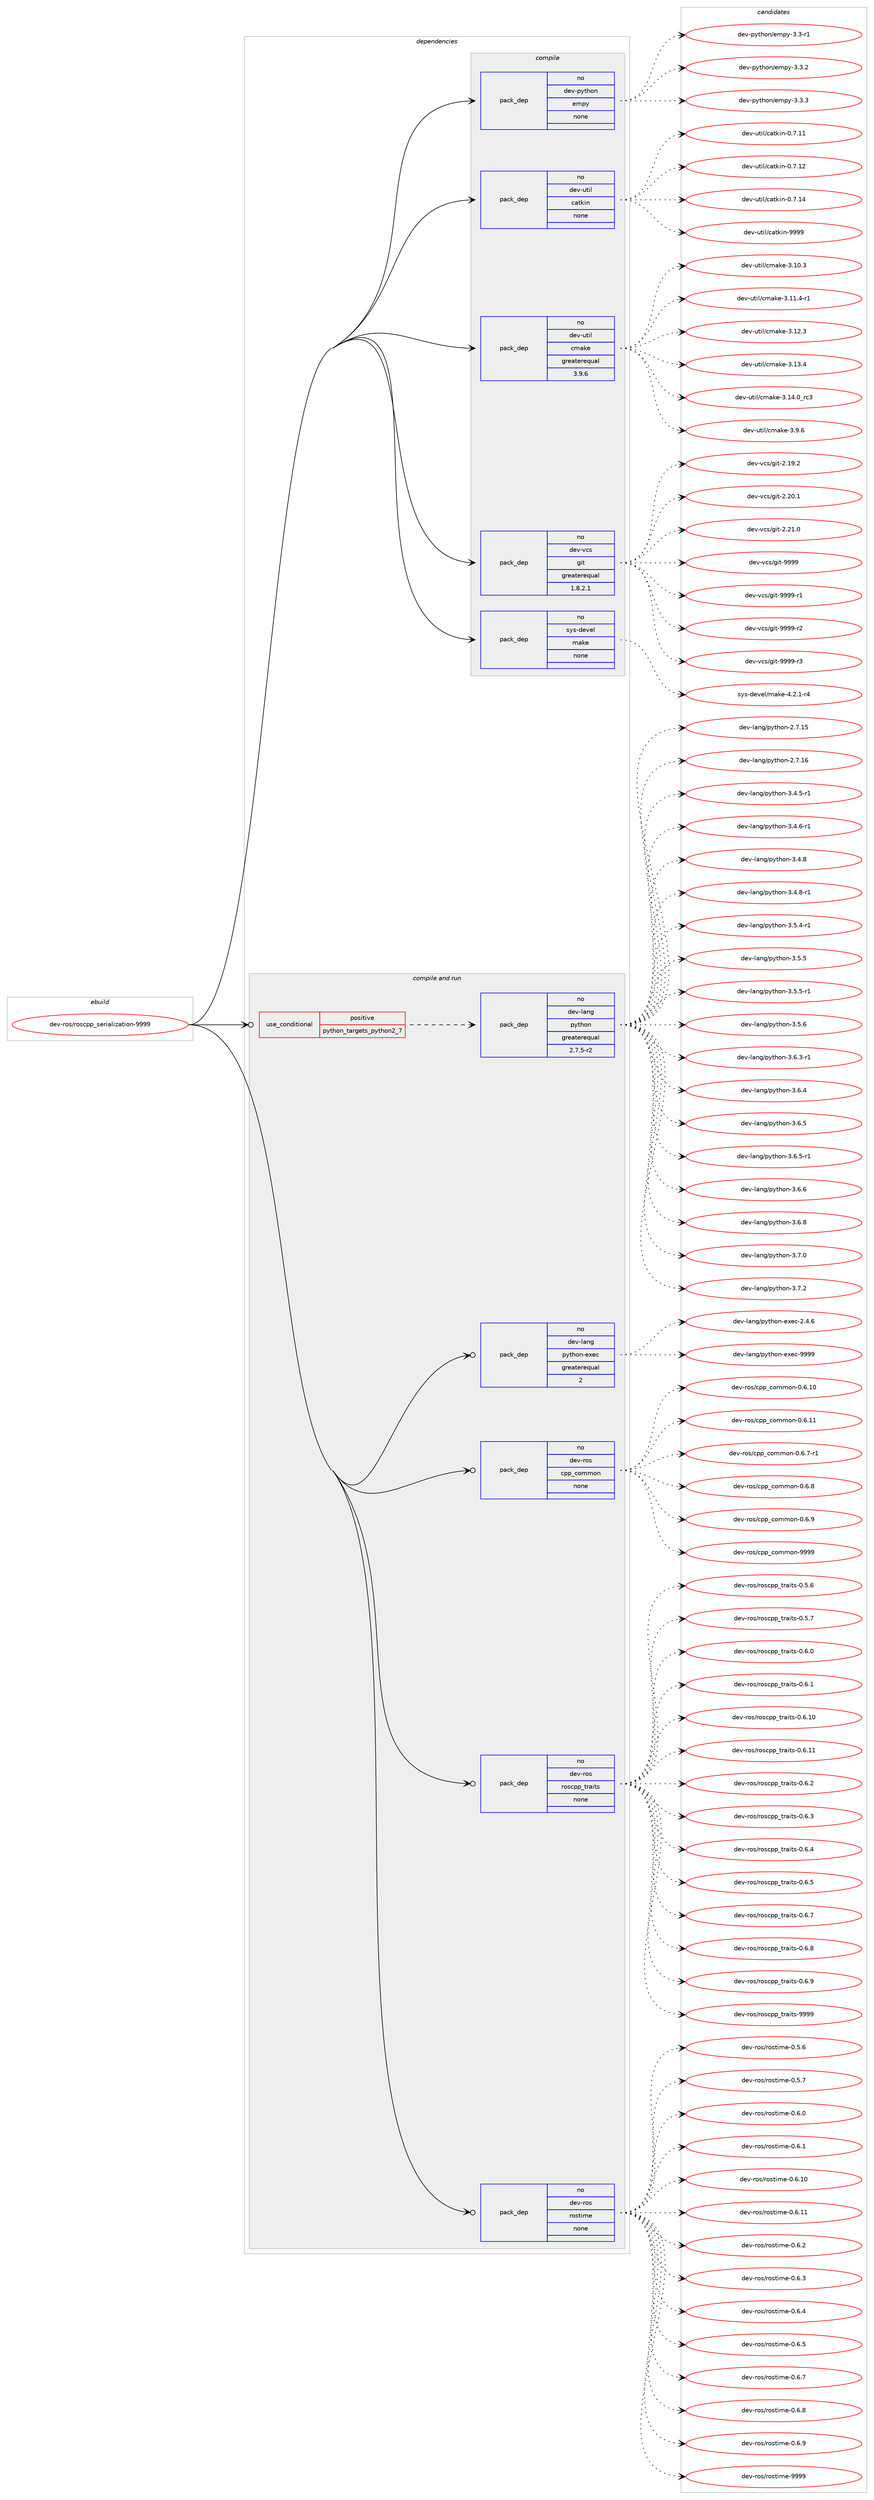 digraph prolog {

# *************
# Graph options
# *************

newrank=true;
concentrate=true;
compound=true;
graph [rankdir=LR,fontname=Helvetica,fontsize=10,ranksep=1.5];#, ranksep=2.5, nodesep=0.2];
edge  [arrowhead=vee];
node  [fontname=Helvetica,fontsize=10];

# **********
# The ebuild
# **********

subgraph cluster_leftcol {
color=gray;
rank=same;
label=<<i>ebuild</i>>;
id [label="dev-ros/roscpp_serialization-9999", color=red, width=4, href="../dev-ros/roscpp_serialization-9999.svg"];
}

# ****************
# The dependencies
# ****************

subgraph cluster_midcol {
color=gray;
label=<<i>dependencies</i>>;
subgraph cluster_compile {
fillcolor="#eeeeee";
style=filled;
label=<<i>compile</i>>;
subgraph pack1051574 {
dependency1464776 [label=<<TABLE BORDER="0" CELLBORDER="1" CELLSPACING="0" CELLPADDING="4" WIDTH="220"><TR><TD ROWSPAN="6" CELLPADDING="30">pack_dep</TD></TR><TR><TD WIDTH="110">no</TD></TR><TR><TD>dev-python</TD></TR><TR><TD>empy</TD></TR><TR><TD>none</TD></TR><TR><TD></TD></TR></TABLE>>, shape=none, color=blue];
}
id:e -> dependency1464776:w [weight=20,style="solid",arrowhead="vee"];
subgraph pack1051575 {
dependency1464777 [label=<<TABLE BORDER="0" CELLBORDER="1" CELLSPACING="0" CELLPADDING="4" WIDTH="220"><TR><TD ROWSPAN="6" CELLPADDING="30">pack_dep</TD></TR><TR><TD WIDTH="110">no</TD></TR><TR><TD>dev-util</TD></TR><TR><TD>catkin</TD></TR><TR><TD>none</TD></TR><TR><TD></TD></TR></TABLE>>, shape=none, color=blue];
}
id:e -> dependency1464777:w [weight=20,style="solid",arrowhead="vee"];
subgraph pack1051576 {
dependency1464778 [label=<<TABLE BORDER="0" CELLBORDER="1" CELLSPACING="0" CELLPADDING="4" WIDTH="220"><TR><TD ROWSPAN="6" CELLPADDING="30">pack_dep</TD></TR><TR><TD WIDTH="110">no</TD></TR><TR><TD>dev-util</TD></TR><TR><TD>cmake</TD></TR><TR><TD>greaterequal</TD></TR><TR><TD>3.9.6</TD></TR></TABLE>>, shape=none, color=blue];
}
id:e -> dependency1464778:w [weight=20,style="solid",arrowhead="vee"];
subgraph pack1051577 {
dependency1464779 [label=<<TABLE BORDER="0" CELLBORDER="1" CELLSPACING="0" CELLPADDING="4" WIDTH="220"><TR><TD ROWSPAN="6" CELLPADDING="30">pack_dep</TD></TR><TR><TD WIDTH="110">no</TD></TR><TR><TD>dev-vcs</TD></TR><TR><TD>git</TD></TR><TR><TD>greaterequal</TD></TR><TR><TD>1.8.2.1</TD></TR></TABLE>>, shape=none, color=blue];
}
id:e -> dependency1464779:w [weight=20,style="solid",arrowhead="vee"];
subgraph pack1051578 {
dependency1464780 [label=<<TABLE BORDER="0" CELLBORDER="1" CELLSPACING="0" CELLPADDING="4" WIDTH="220"><TR><TD ROWSPAN="6" CELLPADDING="30">pack_dep</TD></TR><TR><TD WIDTH="110">no</TD></TR><TR><TD>sys-devel</TD></TR><TR><TD>make</TD></TR><TR><TD>none</TD></TR><TR><TD></TD></TR></TABLE>>, shape=none, color=blue];
}
id:e -> dependency1464780:w [weight=20,style="solid",arrowhead="vee"];
}
subgraph cluster_compileandrun {
fillcolor="#eeeeee";
style=filled;
label=<<i>compile and run</i>>;
subgraph cond389812 {
dependency1464781 [label=<<TABLE BORDER="0" CELLBORDER="1" CELLSPACING="0" CELLPADDING="4"><TR><TD ROWSPAN="3" CELLPADDING="10">use_conditional</TD></TR><TR><TD>positive</TD></TR><TR><TD>python_targets_python2_7</TD></TR></TABLE>>, shape=none, color=red];
subgraph pack1051579 {
dependency1464782 [label=<<TABLE BORDER="0" CELLBORDER="1" CELLSPACING="0" CELLPADDING="4" WIDTH="220"><TR><TD ROWSPAN="6" CELLPADDING="30">pack_dep</TD></TR><TR><TD WIDTH="110">no</TD></TR><TR><TD>dev-lang</TD></TR><TR><TD>python</TD></TR><TR><TD>greaterequal</TD></TR><TR><TD>2.7.5-r2</TD></TR></TABLE>>, shape=none, color=blue];
}
dependency1464781:e -> dependency1464782:w [weight=20,style="dashed",arrowhead="vee"];
}
id:e -> dependency1464781:w [weight=20,style="solid",arrowhead="odotvee"];
subgraph pack1051580 {
dependency1464783 [label=<<TABLE BORDER="0" CELLBORDER="1" CELLSPACING="0" CELLPADDING="4" WIDTH="220"><TR><TD ROWSPAN="6" CELLPADDING="30">pack_dep</TD></TR><TR><TD WIDTH="110">no</TD></TR><TR><TD>dev-lang</TD></TR><TR><TD>python-exec</TD></TR><TR><TD>greaterequal</TD></TR><TR><TD>2</TD></TR></TABLE>>, shape=none, color=blue];
}
id:e -> dependency1464783:w [weight=20,style="solid",arrowhead="odotvee"];
subgraph pack1051581 {
dependency1464784 [label=<<TABLE BORDER="0" CELLBORDER="1" CELLSPACING="0" CELLPADDING="4" WIDTH="220"><TR><TD ROWSPAN="6" CELLPADDING="30">pack_dep</TD></TR><TR><TD WIDTH="110">no</TD></TR><TR><TD>dev-ros</TD></TR><TR><TD>cpp_common</TD></TR><TR><TD>none</TD></TR><TR><TD></TD></TR></TABLE>>, shape=none, color=blue];
}
id:e -> dependency1464784:w [weight=20,style="solid",arrowhead="odotvee"];
subgraph pack1051582 {
dependency1464785 [label=<<TABLE BORDER="0" CELLBORDER="1" CELLSPACING="0" CELLPADDING="4" WIDTH="220"><TR><TD ROWSPAN="6" CELLPADDING="30">pack_dep</TD></TR><TR><TD WIDTH="110">no</TD></TR><TR><TD>dev-ros</TD></TR><TR><TD>roscpp_traits</TD></TR><TR><TD>none</TD></TR><TR><TD></TD></TR></TABLE>>, shape=none, color=blue];
}
id:e -> dependency1464785:w [weight=20,style="solid",arrowhead="odotvee"];
subgraph pack1051583 {
dependency1464786 [label=<<TABLE BORDER="0" CELLBORDER="1" CELLSPACING="0" CELLPADDING="4" WIDTH="220"><TR><TD ROWSPAN="6" CELLPADDING="30">pack_dep</TD></TR><TR><TD WIDTH="110">no</TD></TR><TR><TD>dev-ros</TD></TR><TR><TD>rostime</TD></TR><TR><TD>none</TD></TR><TR><TD></TD></TR></TABLE>>, shape=none, color=blue];
}
id:e -> dependency1464786:w [weight=20,style="solid",arrowhead="odotvee"];
}
subgraph cluster_run {
fillcolor="#eeeeee";
style=filled;
label=<<i>run</i>>;
}
}

# **************
# The candidates
# **************

subgraph cluster_choices {
rank=same;
color=gray;
label=<<i>candidates</i>>;

subgraph choice1051574 {
color=black;
nodesep=1;
choice1001011184511212111610411111047101109112121455146514511449 [label="dev-python/empy-3.3-r1", color=red, width=4,href="../dev-python/empy-3.3-r1.svg"];
choice1001011184511212111610411111047101109112121455146514650 [label="dev-python/empy-3.3.2", color=red, width=4,href="../dev-python/empy-3.3.2.svg"];
choice1001011184511212111610411111047101109112121455146514651 [label="dev-python/empy-3.3.3", color=red, width=4,href="../dev-python/empy-3.3.3.svg"];
dependency1464776:e -> choice1001011184511212111610411111047101109112121455146514511449:w [style=dotted,weight="100"];
dependency1464776:e -> choice1001011184511212111610411111047101109112121455146514650:w [style=dotted,weight="100"];
dependency1464776:e -> choice1001011184511212111610411111047101109112121455146514651:w [style=dotted,weight="100"];
}
subgraph choice1051575 {
color=black;
nodesep=1;
choice1001011184511711610510847999711610710511045484655464949 [label="dev-util/catkin-0.7.11", color=red, width=4,href="../dev-util/catkin-0.7.11.svg"];
choice1001011184511711610510847999711610710511045484655464950 [label="dev-util/catkin-0.7.12", color=red, width=4,href="../dev-util/catkin-0.7.12.svg"];
choice1001011184511711610510847999711610710511045484655464952 [label="dev-util/catkin-0.7.14", color=red, width=4,href="../dev-util/catkin-0.7.14.svg"];
choice100101118451171161051084799971161071051104557575757 [label="dev-util/catkin-9999", color=red, width=4,href="../dev-util/catkin-9999.svg"];
dependency1464777:e -> choice1001011184511711610510847999711610710511045484655464949:w [style=dotted,weight="100"];
dependency1464777:e -> choice1001011184511711610510847999711610710511045484655464950:w [style=dotted,weight="100"];
dependency1464777:e -> choice1001011184511711610510847999711610710511045484655464952:w [style=dotted,weight="100"];
dependency1464777:e -> choice100101118451171161051084799971161071051104557575757:w [style=dotted,weight="100"];
}
subgraph choice1051576 {
color=black;
nodesep=1;
choice1001011184511711610510847991099710710145514649484651 [label="dev-util/cmake-3.10.3", color=red, width=4,href="../dev-util/cmake-3.10.3.svg"];
choice10010111845117116105108479910997107101455146494946524511449 [label="dev-util/cmake-3.11.4-r1", color=red, width=4,href="../dev-util/cmake-3.11.4-r1.svg"];
choice1001011184511711610510847991099710710145514649504651 [label="dev-util/cmake-3.12.3", color=red, width=4,href="../dev-util/cmake-3.12.3.svg"];
choice1001011184511711610510847991099710710145514649514652 [label="dev-util/cmake-3.13.4", color=red, width=4,href="../dev-util/cmake-3.13.4.svg"];
choice1001011184511711610510847991099710710145514649524648951149951 [label="dev-util/cmake-3.14.0_rc3", color=red, width=4,href="../dev-util/cmake-3.14.0_rc3.svg"];
choice10010111845117116105108479910997107101455146574654 [label="dev-util/cmake-3.9.6", color=red, width=4,href="../dev-util/cmake-3.9.6.svg"];
dependency1464778:e -> choice1001011184511711610510847991099710710145514649484651:w [style=dotted,weight="100"];
dependency1464778:e -> choice10010111845117116105108479910997107101455146494946524511449:w [style=dotted,weight="100"];
dependency1464778:e -> choice1001011184511711610510847991099710710145514649504651:w [style=dotted,weight="100"];
dependency1464778:e -> choice1001011184511711610510847991099710710145514649514652:w [style=dotted,weight="100"];
dependency1464778:e -> choice1001011184511711610510847991099710710145514649524648951149951:w [style=dotted,weight="100"];
dependency1464778:e -> choice10010111845117116105108479910997107101455146574654:w [style=dotted,weight="100"];
}
subgraph choice1051577 {
color=black;
nodesep=1;
choice10010111845118991154710310511645504649574650 [label="dev-vcs/git-2.19.2", color=red, width=4,href="../dev-vcs/git-2.19.2.svg"];
choice10010111845118991154710310511645504650484649 [label="dev-vcs/git-2.20.1", color=red, width=4,href="../dev-vcs/git-2.20.1.svg"];
choice10010111845118991154710310511645504650494648 [label="dev-vcs/git-2.21.0", color=red, width=4,href="../dev-vcs/git-2.21.0.svg"];
choice1001011184511899115471031051164557575757 [label="dev-vcs/git-9999", color=red, width=4,href="../dev-vcs/git-9999.svg"];
choice10010111845118991154710310511645575757574511449 [label="dev-vcs/git-9999-r1", color=red, width=4,href="../dev-vcs/git-9999-r1.svg"];
choice10010111845118991154710310511645575757574511450 [label="dev-vcs/git-9999-r2", color=red, width=4,href="../dev-vcs/git-9999-r2.svg"];
choice10010111845118991154710310511645575757574511451 [label="dev-vcs/git-9999-r3", color=red, width=4,href="../dev-vcs/git-9999-r3.svg"];
dependency1464779:e -> choice10010111845118991154710310511645504649574650:w [style=dotted,weight="100"];
dependency1464779:e -> choice10010111845118991154710310511645504650484649:w [style=dotted,weight="100"];
dependency1464779:e -> choice10010111845118991154710310511645504650494648:w [style=dotted,weight="100"];
dependency1464779:e -> choice1001011184511899115471031051164557575757:w [style=dotted,weight="100"];
dependency1464779:e -> choice10010111845118991154710310511645575757574511449:w [style=dotted,weight="100"];
dependency1464779:e -> choice10010111845118991154710310511645575757574511450:w [style=dotted,weight="100"];
dependency1464779:e -> choice10010111845118991154710310511645575757574511451:w [style=dotted,weight="100"];
}
subgraph choice1051578 {
color=black;
nodesep=1;
choice1151211154510010111810110847109971071014552465046494511452 [label="sys-devel/make-4.2.1-r4", color=red, width=4,href="../sys-devel/make-4.2.1-r4.svg"];
dependency1464780:e -> choice1151211154510010111810110847109971071014552465046494511452:w [style=dotted,weight="100"];
}
subgraph choice1051579 {
color=black;
nodesep=1;
choice10010111845108971101034711212111610411111045504655464953 [label="dev-lang/python-2.7.15", color=red, width=4,href="../dev-lang/python-2.7.15.svg"];
choice10010111845108971101034711212111610411111045504655464954 [label="dev-lang/python-2.7.16", color=red, width=4,href="../dev-lang/python-2.7.16.svg"];
choice1001011184510897110103471121211161041111104551465246534511449 [label="dev-lang/python-3.4.5-r1", color=red, width=4,href="../dev-lang/python-3.4.5-r1.svg"];
choice1001011184510897110103471121211161041111104551465246544511449 [label="dev-lang/python-3.4.6-r1", color=red, width=4,href="../dev-lang/python-3.4.6-r1.svg"];
choice100101118451089711010347112121116104111110455146524656 [label="dev-lang/python-3.4.8", color=red, width=4,href="../dev-lang/python-3.4.8.svg"];
choice1001011184510897110103471121211161041111104551465246564511449 [label="dev-lang/python-3.4.8-r1", color=red, width=4,href="../dev-lang/python-3.4.8-r1.svg"];
choice1001011184510897110103471121211161041111104551465346524511449 [label="dev-lang/python-3.5.4-r1", color=red, width=4,href="../dev-lang/python-3.5.4-r1.svg"];
choice100101118451089711010347112121116104111110455146534653 [label="dev-lang/python-3.5.5", color=red, width=4,href="../dev-lang/python-3.5.5.svg"];
choice1001011184510897110103471121211161041111104551465346534511449 [label="dev-lang/python-3.5.5-r1", color=red, width=4,href="../dev-lang/python-3.5.5-r1.svg"];
choice100101118451089711010347112121116104111110455146534654 [label="dev-lang/python-3.5.6", color=red, width=4,href="../dev-lang/python-3.5.6.svg"];
choice1001011184510897110103471121211161041111104551465446514511449 [label="dev-lang/python-3.6.3-r1", color=red, width=4,href="../dev-lang/python-3.6.3-r1.svg"];
choice100101118451089711010347112121116104111110455146544652 [label="dev-lang/python-3.6.4", color=red, width=4,href="../dev-lang/python-3.6.4.svg"];
choice100101118451089711010347112121116104111110455146544653 [label="dev-lang/python-3.6.5", color=red, width=4,href="../dev-lang/python-3.6.5.svg"];
choice1001011184510897110103471121211161041111104551465446534511449 [label="dev-lang/python-3.6.5-r1", color=red, width=4,href="../dev-lang/python-3.6.5-r1.svg"];
choice100101118451089711010347112121116104111110455146544654 [label="dev-lang/python-3.6.6", color=red, width=4,href="../dev-lang/python-3.6.6.svg"];
choice100101118451089711010347112121116104111110455146544656 [label="dev-lang/python-3.6.8", color=red, width=4,href="../dev-lang/python-3.6.8.svg"];
choice100101118451089711010347112121116104111110455146554648 [label="dev-lang/python-3.7.0", color=red, width=4,href="../dev-lang/python-3.7.0.svg"];
choice100101118451089711010347112121116104111110455146554650 [label="dev-lang/python-3.7.2", color=red, width=4,href="../dev-lang/python-3.7.2.svg"];
dependency1464782:e -> choice10010111845108971101034711212111610411111045504655464953:w [style=dotted,weight="100"];
dependency1464782:e -> choice10010111845108971101034711212111610411111045504655464954:w [style=dotted,weight="100"];
dependency1464782:e -> choice1001011184510897110103471121211161041111104551465246534511449:w [style=dotted,weight="100"];
dependency1464782:e -> choice1001011184510897110103471121211161041111104551465246544511449:w [style=dotted,weight="100"];
dependency1464782:e -> choice100101118451089711010347112121116104111110455146524656:w [style=dotted,weight="100"];
dependency1464782:e -> choice1001011184510897110103471121211161041111104551465246564511449:w [style=dotted,weight="100"];
dependency1464782:e -> choice1001011184510897110103471121211161041111104551465346524511449:w [style=dotted,weight="100"];
dependency1464782:e -> choice100101118451089711010347112121116104111110455146534653:w [style=dotted,weight="100"];
dependency1464782:e -> choice1001011184510897110103471121211161041111104551465346534511449:w [style=dotted,weight="100"];
dependency1464782:e -> choice100101118451089711010347112121116104111110455146534654:w [style=dotted,weight="100"];
dependency1464782:e -> choice1001011184510897110103471121211161041111104551465446514511449:w [style=dotted,weight="100"];
dependency1464782:e -> choice100101118451089711010347112121116104111110455146544652:w [style=dotted,weight="100"];
dependency1464782:e -> choice100101118451089711010347112121116104111110455146544653:w [style=dotted,weight="100"];
dependency1464782:e -> choice1001011184510897110103471121211161041111104551465446534511449:w [style=dotted,weight="100"];
dependency1464782:e -> choice100101118451089711010347112121116104111110455146544654:w [style=dotted,weight="100"];
dependency1464782:e -> choice100101118451089711010347112121116104111110455146544656:w [style=dotted,weight="100"];
dependency1464782:e -> choice100101118451089711010347112121116104111110455146554648:w [style=dotted,weight="100"];
dependency1464782:e -> choice100101118451089711010347112121116104111110455146554650:w [style=dotted,weight="100"];
}
subgraph choice1051580 {
color=black;
nodesep=1;
choice1001011184510897110103471121211161041111104510112010199455046524654 [label="dev-lang/python-exec-2.4.6", color=red, width=4,href="../dev-lang/python-exec-2.4.6.svg"];
choice10010111845108971101034711212111610411111045101120101994557575757 [label="dev-lang/python-exec-9999", color=red, width=4,href="../dev-lang/python-exec-9999.svg"];
dependency1464783:e -> choice1001011184510897110103471121211161041111104510112010199455046524654:w [style=dotted,weight="100"];
dependency1464783:e -> choice10010111845108971101034711212111610411111045101120101994557575757:w [style=dotted,weight="100"];
}
subgraph choice1051581 {
color=black;
nodesep=1;
choice100101118451141111154799112112959911110910911111045484654464948 [label="dev-ros/cpp_common-0.6.10", color=red, width=4,href="../dev-ros/cpp_common-0.6.10.svg"];
choice100101118451141111154799112112959911110910911111045484654464949 [label="dev-ros/cpp_common-0.6.11", color=red, width=4,href="../dev-ros/cpp_common-0.6.11.svg"];
choice10010111845114111115479911211295991111091091111104548465446554511449 [label="dev-ros/cpp_common-0.6.7-r1", color=red, width=4,href="../dev-ros/cpp_common-0.6.7-r1.svg"];
choice1001011184511411111547991121129599111109109111110454846544656 [label="dev-ros/cpp_common-0.6.8", color=red, width=4,href="../dev-ros/cpp_common-0.6.8.svg"];
choice1001011184511411111547991121129599111109109111110454846544657 [label="dev-ros/cpp_common-0.6.9", color=red, width=4,href="../dev-ros/cpp_common-0.6.9.svg"];
choice10010111845114111115479911211295991111091091111104557575757 [label="dev-ros/cpp_common-9999", color=red, width=4,href="../dev-ros/cpp_common-9999.svg"];
dependency1464784:e -> choice100101118451141111154799112112959911110910911111045484654464948:w [style=dotted,weight="100"];
dependency1464784:e -> choice100101118451141111154799112112959911110910911111045484654464949:w [style=dotted,weight="100"];
dependency1464784:e -> choice10010111845114111115479911211295991111091091111104548465446554511449:w [style=dotted,weight="100"];
dependency1464784:e -> choice1001011184511411111547991121129599111109109111110454846544656:w [style=dotted,weight="100"];
dependency1464784:e -> choice1001011184511411111547991121129599111109109111110454846544657:w [style=dotted,weight="100"];
dependency1464784:e -> choice10010111845114111115479911211295991111091091111104557575757:w [style=dotted,weight="100"];
}
subgraph choice1051582 {
color=black;
nodesep=1;
choice1001011184511411111547114111115991121129511611497105116115454846534654 [label="dev-ros/roscpp_traits-0.5.6", color=red, width=4,href="../dev-ros/roscpp_traits-0.5.6.svg"];
choice1001011184511411111547114111115991121129511611497105116115454846534655 [label="dev-ros/roscpp_traits-0.5.7", color=red, width=4,href="../dev-ros/roscpp_traits-0.5.7.svg"];
choice1001011184511411111547114111115991121129511611497105116115454846544648 [label="dev-ros/roscpp_traits-0.6.0", color=red, width=4,href="../dev-ros/roscpp_traits-0.6.0.svg"];
choice1001011184511411111547114111115991121129511611497105116115454846544649 [label="dev-ros/roscpp_traits-0.6.1", color=red, width=4,href="../dev-ros/roscpp_traits-0.6.1.svg"];
choice100101118451141111154711411111599112112951161149710511611545484654464948 [label="dev-ros/roscpp_traits-0.6.10", color=red, width=4,href="../dev-ros/roscpp_traits-0.6.10.svg"];
choice100101118451141111154711411111599112112951161149710511611545484654464949 [label="dev-ros/roscpp_traits-0.6.11", color=red, width=4,href="../dev-ros/roscpp_traits-0.6.11.svg"];
choice1001011184511411111547114111115991121129511611497105116115454846544650 [label="dev-ros/roscpp_traits-0.6.2", color=red, width=4,href="../dev-ros/roscpp_traits-0.6.2.svg"];
choice1001011184511411111547114111115991121129511611497105116115454846544651 [label="dev-ros/roscpp_traits-0.6.3", color=red, width=4,href="../dev-ros/roscpp_traits-0.6.3.svg"];
choice1001011184511411111547114111115991121129511611497105116115454846544652 [label="dev-ros/roscpp_traits-0.6.4", color=red, width=4,href="../dev-ros/roscpp_traits-0.6.4.svg"];
choice1001011184511411111547114111115991121129511611497105116115454846544653 [label="dev-ros/roscpp_traits-0.6.5", color=red, width=4,href="../dev-ros/roscpp_traits-0.6.5.svg"];
choice1001011184511411111547114111115991121129511611497105116115454846544655 [label="dev-ros/roscpp_traits-0.6.7", color=red, width=4,href="../dev-ros/roscpp_traits-0.6.7.svg"];
choice1001011184511411111547114111115991121129511611497105116115454846544656 [label="dev-ros/roscpp_traits-0.6.8", color=red, width=4,href="../dev-ros/roscpp_traits-0.6.8.svg"];
choice1001011184511411111547114111115991121129511611497105116115454846544657 [label="dev-ros/roscpp_traits-0.6.9", color=red, width=4,href="../dev-ros/roscpp_traits-0.6.9.svg"];
choice10010111845114111115471141111159911211295116114971051161154557575757 [label="dev-ros/roscpp_traits-9999", color=red, width=4,href="../dev-ros/roscpp_traits-9999.svg"];
dependency1464785:e -> choice1001011184511411111547114111115991121129511611497105116115454846534654:w [style=dotted,weight="100"];
dependency1464785:e -> choice1001011184511411111547114111115991121129511611497105116115454846534655:w [style=dotted,weight="100"];
dependency1464785:e -> choice1001011184511411111547114111115991121129511611497105116115454846544648:w [style=dotted,weight="100"];
dependency1464785:e -> choice1001011184511411111547114111115991121129511611497105116115454846544649:w [style=dotted,weight="100"];
dependency1464785:e -> choice100101118451141111154711411111599112112951161149710511611545484654464948:w [style=dotted,weight="100"];
dependency1464785:e -> choice100101118451141111154711411111599112112951161149710511611545484654464949:w [style=dotted,weight="100"];
dependency1464785:e -> choice1001011184511411111547114111115991121129511611497105116115454846544650:w [style=dotted,weight="100"];
dependency1464785:e -> choice1001011184511411111547114111115991121129511611497105116115454846544651:w [style=dotted,weight="100"];
dependency1464785:e -> choice1001011184511411111547114111115991121129511611497105116115454846544652:w [style=dotted,weight="100"];
dependency1464785:e -> choice1001011184511411111547114111115991121129511611497105116115454846544653:w [style=dotted,weight="100"];
dependency1464785:e -> choice1001011184511411111547114111115991121129511611497105116115454846544655:w [style=dotted,weight="100"];
dependency1464785:e -> choice1001011184511411111547114111115991121129511611497105116115454846544656:w [style=dotted,weight="100"];
dependency1464785:e -> choice1001011184511411111547114111115991121129511611497105116115454846544657:w [style=dotted,weight="100"];
dependency1464785:e -> choice10010111845114111115471141111159911211295116114971051161154557575757:w [style=dotted,weight="100"];
}
subgraph choice1051583 {
color=black;
nodesep=1;
choice1001011184511411111547114111115116105109101454846534654 [label="dev-ros/rostime-0.5.6", color=red, width=4,href="../dev-ros/rostime-0.5.6.svg"];
choice1001011184511411111547114111115116105109101454846534655 [label="dev-ros/rostime-0.5.7", color=red, width=4,href="../dev-ros/rostime-0.5.7.svg"];
choice1001011184511411111547114111115116105109101454846544648 [label="dev-ros/rostime-0.6.0", color=red, width=4,href="../dev-ros/rostime-0.6.0.svg"];
choice1001011184511411111547114111115116105109101454846544649 [label="dev-ros/rostime-0.6.1", color=red, width=4,href="../dev-ros/rostime-0.6.1.svg"];
choice100101118451141111154711411111511610510910145484654464948 [label="dev-ros/rostime-0.6.10", color=red, width=4,href="../dev-ros/rostime-0.6.10.svg"];
choice100101118451141111154711411111511610510910145484654464949 [label="dev-ros/rostime-0.6.11", color=red, width=4,href="../dev-ros/rostime-0.6.11.svg"];
choice1001011184511411111547114111115116105109101454846544650 [label="dev-ros/rostime-0.6.2", color=red, width=4,href="../dev-ros/rostime-0.6.2.svg"];
choice1001011184511411111547114111115116105109101454846544651 [label="dev-ros/rostime-0.6.3", color=red, width=4,href="../dev-ros/rostime-0.6.3.svg"];
choice1001011184511411111547114111115116105109101454846544652 [label="dev-ros/rostime-0.6.4", color=red, width=4,href="../dev-ros/rostime-0.6.4.svg"];
choice1001011184511411111547114111115116105109101454846544653 [label="dev-ros/rostime-0.6.5", color=red, width=4,href="../dev-ros/rostime-0.6.5.svg"];
choice1001011184511411111547114111115116105109101454846544655 [label="dev-ros/rostime-0.6.7", color=red, width=4,href="../dev-ros/rostime-0.6.7.svg"];
choice1001011184511411111547114111115116105109101454846544656 [label="dev-ros/rostime-0.6.8", color=red, width=4,href="../dev-ros/rostime-0.6.8.svg"];
choice1001011184511411111547114111115116105109101454846544657 [label="dev-ros/rostime-0.6.9", color=red, width=4,href="../dev-ros/rostime-0.6.9.svg"];
choice10010111845114111115471141111151161051091014557575757 [label="dev-ros/rostime-9999", color=red, width=4,href="../dev-ros/rostime-9999.svg"];
dependency1464786:e -> choice1001011184511411111547114111115116105109101454846534654:w [style=dotted,weight="100"];
dependency1464786:e -> choice1001011184511411111547114111115116105109101454846534655:w [style=dotted,weight="100"];
dependency1464786:e -> choice1001011184511411111547114111115116105109101454846544648:w [style=dotted,weight="100"];
dependency1464786:e -> choice1001011184511411111547114111115116105109101454846544649:w [style=dotted,weight="100"];
dependency1464786:e -> choice100101118451141111154711411111511610510910145484654464948:w [style=dotted,weight="100"];
dependency1464786:e -> choice100101118451141111154711411111511610510910145484654464949:w [style=dotted,weight="100"];
dependency1464786:e -> choice1001011184511411111547114111115116105109101454846544650:w [style=dotted,weight="100"];
dependency1464786:e -> choice1001011184511411111547114111115116105109101454846544651:w [style=dotted,weight="100"];
dependency1464786:e -> choice1001011184511411111547114111115116105109101454846544652:w [style=dotted,weight="100"];
dependency1464786:e -> choice1001011184511411111547114111115116105109101454846544653:w [style=dotted,weight="100"];
dependency1464786:e -> choice1001011184511411111547114111115116105109101454846544655:w [style=dotted,weight="100"];
dependency1464786:e -> choice1001011184511411111547114111115116105109101454846544656:w [style=dotted,weight="100"];
dependency1464786:e -> choice1001011184511411111547114111115116105109101454846544657:w [style=dotted,weight="100"];
dependency1464786:e -> choice10010111845114111115471141111151161051091014557575757:w [style=dotted,weight="100"];
}
}

}
